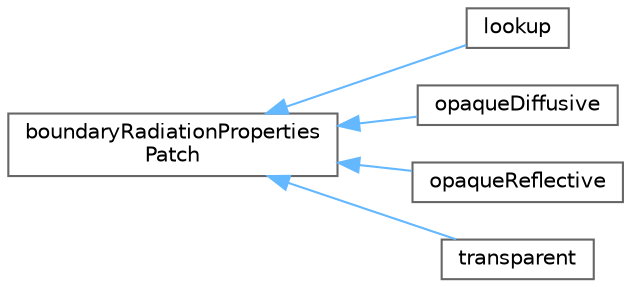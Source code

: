 digraph "Graphical Class Hierarchy"
{
 // LATEX_PDF_SIZE
  bgcolor="transparent";
  edge [fontname=Helvetica,fontsize=10,labelfontname=Helvetica,labelfontsize=10];
  node [fontname=Helvetica,fontsize=10,shape=box,height=0.2,width=0.4];
  rankdir="LR";
  Node0 [id="Node000000",label="boundaryRadiationProperties\lPatch",height=0.2,width=0.4,color="grey40", fillcolor="white", style="filled",URL="$classFoam_1_1radiation_1_1boundaryRadiationPropertiesPatch.html",tooltip=" "];
  Node0 -> Node1 [id="edge4358_Node000000_Node000001",dir="back",color="steelblue1",style="solid",tooltip=" "];
  Node1 [id="Node000001",label="lookup",height=0.2,width=0.4,color="grey40", fillcolor="white", style="filled",URL="$classFoam_1_1radiation_1_1lookup.html",tooltip="Lookup type of boundary radiation properties."];
  Node0 -> Node2 [id="edge4359_Node000000_Node000002",dir="back",color="steelblue1",style="solid",tooltip=" "];
  Node2 [id="Node000002",label="opaqueDiffusive",height=0.2,width=0.4,color="grey40", fillcolor="white", style="filled",URL="$classFoam_1_1radiation_1_1opaqueDiffusive.html",tooltip="Radiation boundary model for opaque diffusive walls. It requires to specify a wallAbsorptionEmissionM..."];
  Node0 -> Node3 [id="edge4360_Node000000_Node000003",dir="back",color="steelblue1",style="solid",tooltip=" "];
  Node3 [id="Node000003",label="opaqueReflective",height=0.2,width=0.4,color="grey40", fillcolor="white", style="filled",URL="$classFoam_1_1radiation_1_1opaqueReflective.html",tooltip="Radiation boundary model for opaque reflective walls. It requires to specify a wallAbsorptionEmission..."];
  Node0 -> Node4 [id="edge4361_Node000000_Node000004",dir="back",color="steelblue1",style="solid",tooltip=" "];
  Node4 [id="Node000004",label="transparent",height=0.2,width=0.4,color="grey40", fillcolor="white", style="filled",URL="$classFoam_1_1radiation_1_1transparent.html",tooltip="Radiation boundary model for transparent walls. It requires to specify a wallAbsorptionEmissionModel ..."];
}
